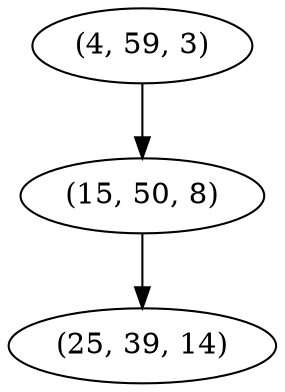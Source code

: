 digraph tree {
    "(4, 59, 3)";
    "(15, 50, 8)";
    "(25, 39, 14)";
    "(4, 59, 3)" -> "(15, 50, 8)";
    "(15, 50, 8)" -> "(25, 39, 14)";
}
